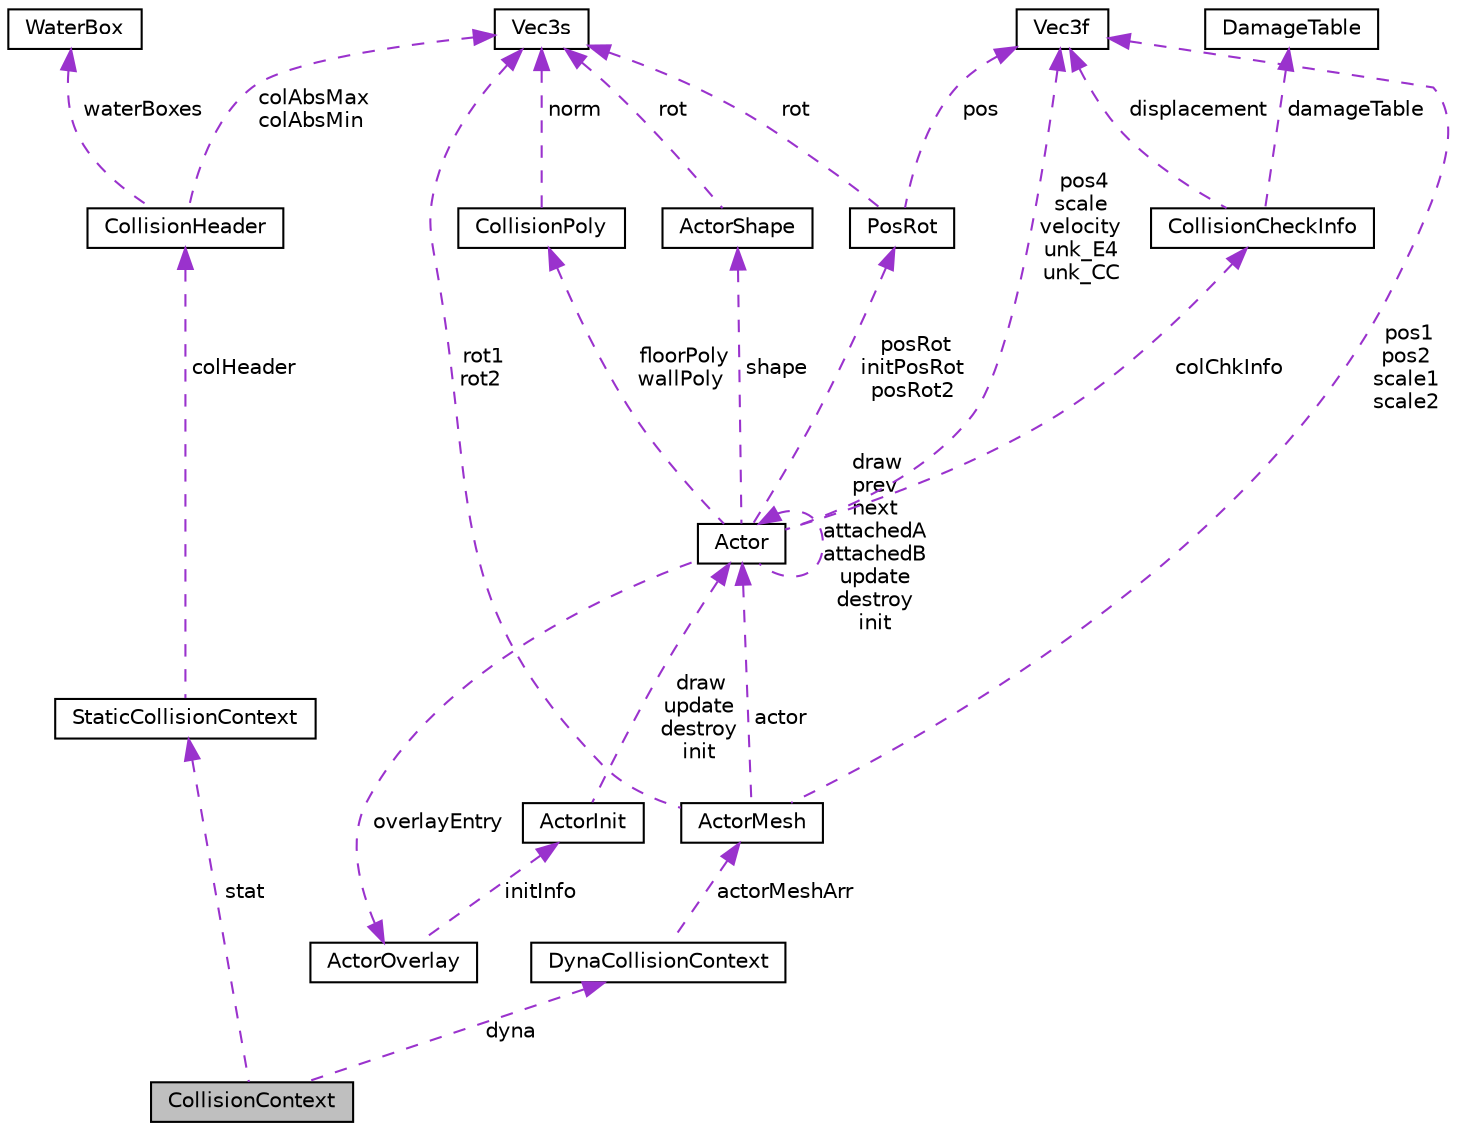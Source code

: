 digraph "CollisionContext"
{
 // LATEX_PDF_SIZE
  edge [fontname="Helvetica",fontsize="10",labelfontname="Helvetica",labelfontsize="10"];
  node [fontname="Helvetica",fontsize="10",shape=record];
  Node1 [label="CollisionContext",height=0.2,width=0.4,color="black", fillcolor="grey75", style="filled", fontcolor="black",tooltip=" "];
  Node2 -> Node1 [dir="back",color="darkorchid3",fontsize="10",style="dashed",label=" stat" ,fontname="Helvetica"];
  Node2 [label="StaticCollisionContext",height=0.2,width=0.4,color="black", fillcolor="white", style="filled",URL="$d5/d1d/structStaticCollisionContext.html",tooltip=" "];
  Node3 -> Node2 [dir="back",color="darkorchid3",fontsize="10",style="dashed",label=" colHeader" ,fontname="Helvetica"];
  Node3 [label="CollisionHeader",height=0.2,width=0.4,color="black", fillcolor="white", style="filled",URL="$db/ddf/structCollisionHeader.html",tooltip=" "];
  Node4 -> Node3 [dir="back",color="darkorchid3",fontsize="10",style="dashed",label=" colAbsMax\ncolAbsMin" ,fontname="Helvetica"];
  Node4 [label="Vec3s",height=0.2,width=0.4,color="black", fillcolor="white", style="filled",URL="$d8/d79/structVec3s.html",tooltip=" "];
  Node5 -> Node3 [dir="back",color="darkorchid3",fontsize="10",style="dashed",label=" waterBoxes" ,fontname="Helvetica"];
  Node5 [label="WaterBox",height=0.2,width=0.4,color="black", fillcolor="white", style="filled",URL="$d6/d13/structWaterBox.html",tooltip=" "];
  Node6 -> Node1 [dir="back",color="darkorchid3",fontsize="10",style="dashed",label=" dyna" ,fontname="Helvetica"];
  Node6 [label="DynaCollisionContext",height=0.2,width=0.4,color="black", fillcolor="white", style="filled",URL="$dd/d2e/structDynaCollisionContext.html",tooltip=" "];
  Node7 -> Node6 [dir="back",color="darkorchid3",fontsize="10",style="dashed",label=" actorMeshArr" ,fontname="Helvetica"];
  Node7 [label="ActorMesh",height=0.2,width=0.4,color="black", fillcolor="white", style="filled",URL="$d6/dcc/structActorMesh.html",tooltip=" "];
  Node8 -> Node7 [dir="back",color="darkorchid3",fontsize="10",style="dashed",label=" actor" ,fontname="Helvetica"];
  Node8 [label="Actor",height=0.2,width=0.4,color="black", fillcolor="white", style="filled",URL="$dd/da2/structActor.html",tooltip=" "];
  Node8 -> Node8 [dir="back",color="darkorchid3",fontsize="10",style="dashed",label=" draw\nprev\nnext\nattachedA\nattachedB\nupdate\ndestroy\ninit" ,fontname="Helvetica"];
  Node9 -> Node8 [dir="back",color="darkorchid3",fontsize="10",style="dashed",label=" posRot\ninitPosRot\nposRot2" ,fontname="Helvetica"];
  Node9 [label="PosRot",height=0.2,width=0.4,color="black", fillcolor="white", style="filled",URL="$d5/dba/structPosRot.html",tooltip=" "];
  Node4 -> Node9 [dir="back",color="darkorchid3",fontsize="10",style="dashed",label=" rot" ,fontname="Helvetica"];
  Node10 -> Node9 [dir="back",color="darkorchid3",fontsize="10",style="dashed",label=" pos" ,fontname="Helvetica"];
  Node10 [label="Vec3f",height=0.2,width=0.4,color="black", fillcolor="white", style="filled",URL="$d0/dc7/structVec3f.html",tooltip=" "];
  Node11 -> Node8 [dir="back",color="darkorchid3",fontsize="10",style="dashed",label=" overlayEntry" ,fontname="Helvetica"];
  Node11 [label="ActorOverlay",height=0.2,width=0.4,color="black", fillcolor="white", style="filled",URL="$d4/d76/structActorOverlay.html",tooltip=" "];
  Node12 -> Node11 [dir="back",color="darkorchid3",fontsize="10",style="dashed",label=" initInfo" ,fontname="Helvetica"];
  Node12 [label="ActorInit",height=0.2,width=0.4,color="black", fillcolor="white", style="filled",URL="$d6/dc9/structActorInit.html",tooltip=" "];
  Node8 -> Node12 [dir="back",color="darkorchid3",fontsize="10",style="dashed",label=" draw\nupdate\ndestroy\ninit" ,fontname="Helvetica"];
  Node13 -> Node8 [dir="back",color="darkorchid3",fontsize="10",style="dashed",label=" shape" ,fontname="Helvetica"];
  Node13 [label="ActorShape",height=0.2,width=0.4,color="black", fillcolor="white", style="filled",URL="$d2/d09/structActorShape.html",tooltip=" "];
  Node4 -> Node13 [dir="back",color="darkorchid3",fontsize="10",style="dashed",label=" rot" ,fontname="Helvetica"];
  Node14 -> Node8 [dir="back",color="darkorchid3",fontsize="10",style="dashed",label=" colChkInfo" ,fontname="Helvetica"];
  Node14 [label="CollisionCheckInfo",height=0.2,width=0.4,color="black", fillcolor="white", style="filled",URL="$d0/d20/structCollisionCheckInfo.html",tooltip=" "];
  Node15 -> Node14 [dir="back",color="darkorchid3",fontsize="10",style="dashed",label=" damageTable" ,fontname="Helvetica"];
  Node15 [label="DamageTable",height=0.2,width=0.4,color="black", fillcolor="white", style="filled",URL="$da/da9/structDamageTable.html",tooltip=" "];
  Node10 -> Node14 [dir="back",color="darkorchid3",fontsize="10",style="dashed",label=" displacement" ,fontname="Helvetica"];
  Node16 -> Node8 [dir="back",color="darkorchid3",fontsize="10",style="dashed",label=" floorPoly\nwallPoly" ,fontname="Helvetica"];
  Node16 [label="CollisionPoly",height=0.2,width=0.4,color="black", fillcolor="white", style="filled",URL="$de/de9/structCollisionPoly.html",tooltip=" "];
  Node4 -> Node16 [dir="back",color="darkorchid3",fontsize="10",style="dashed",label=" norm" ,fontname="Helvetica"];
  Node10 -> Node8 [dir="back",color="darkorchid3",fontsize="10",style="dashed",label=" pos4\nscale\nvelocity\nunk_E4\nunk_CC" ,fontname="Helvetica"];
  Node4 -> Node7 [dir="back",color="darkorchid3",fontsize="10",style="dashed",label=" rot1\nrot2" ,fontname="Helvetica"];
  Node10 -> Node7 [dir="back",color="darkorchid3",fontsize="10",style="dashed",label=" pos1\npos2\nscale1\nscale2" ,fontname="Helvetica"];
}
